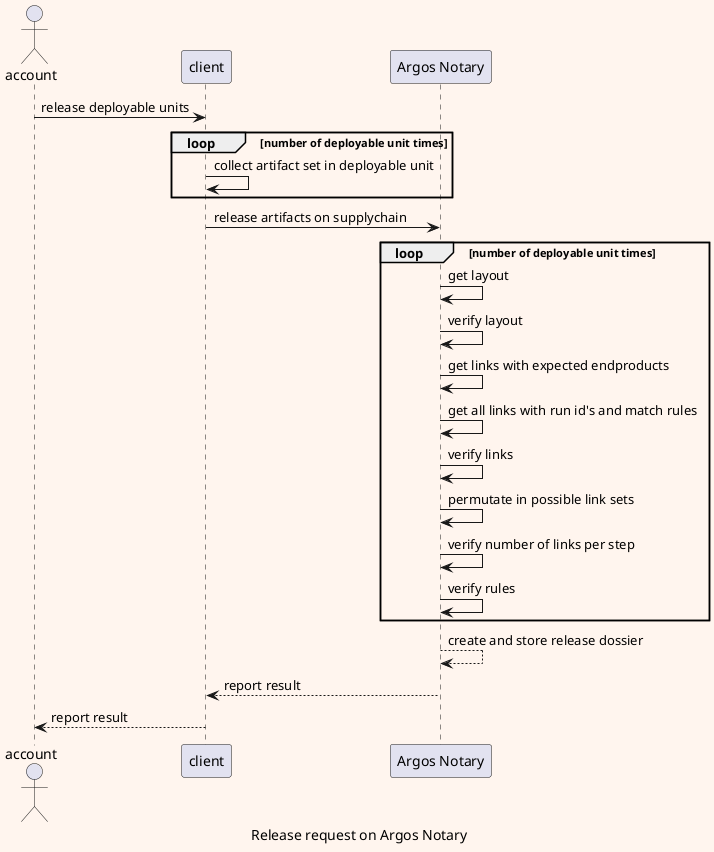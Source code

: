 '
' Copyright (C) 2019 - 2020 Rabobank Nederland
'
' Licensed under the Apache License, Version 2.0 (the "License");
' you may not use this file except in compliance with the License.
' You may obtain a copy of the License at
'
'         http://www.apache.org/licenses/LICENSE-2.0
'
' Unless required by applicable law or agreed to in writing, software
' distributed under the License is distributed on an "AS IS" BASIS,
' WITHOUT WARRANTIES OR CONDITIONS OF ANY KIND, either express or implied.
' See the License for the specific language governing permissions and
' limitations under the License.
'

@startuml

caption Release request on Argos Notary

skinparam shadowing<<with_shadow>> true
skinparam backgroundColor #SeaShell

actor account
participant client as client
participant "Argos Notary" as argos

account -> client: release deployable units
loop number of deployable unit times
   client -> client: collect artifact set in deployable unit
end
client -> argos: release artifacts on supplychain
loop number of deployable unit times
    argos -> argos: get layout
    argos -> argos: verify layout
    argos -> argos: get links with expected endproducts
    argos -> argos: get all links with run id's and match rules
    argos -> argos: verify links
    argos -> argos: permutate in possible link sets
    argos -> argos: verify number of links per step
    argos -> argos: verify rules
end
argos --> argos: create and store release dossier
argos --> client: report result
client --> account: report result
@enduml
